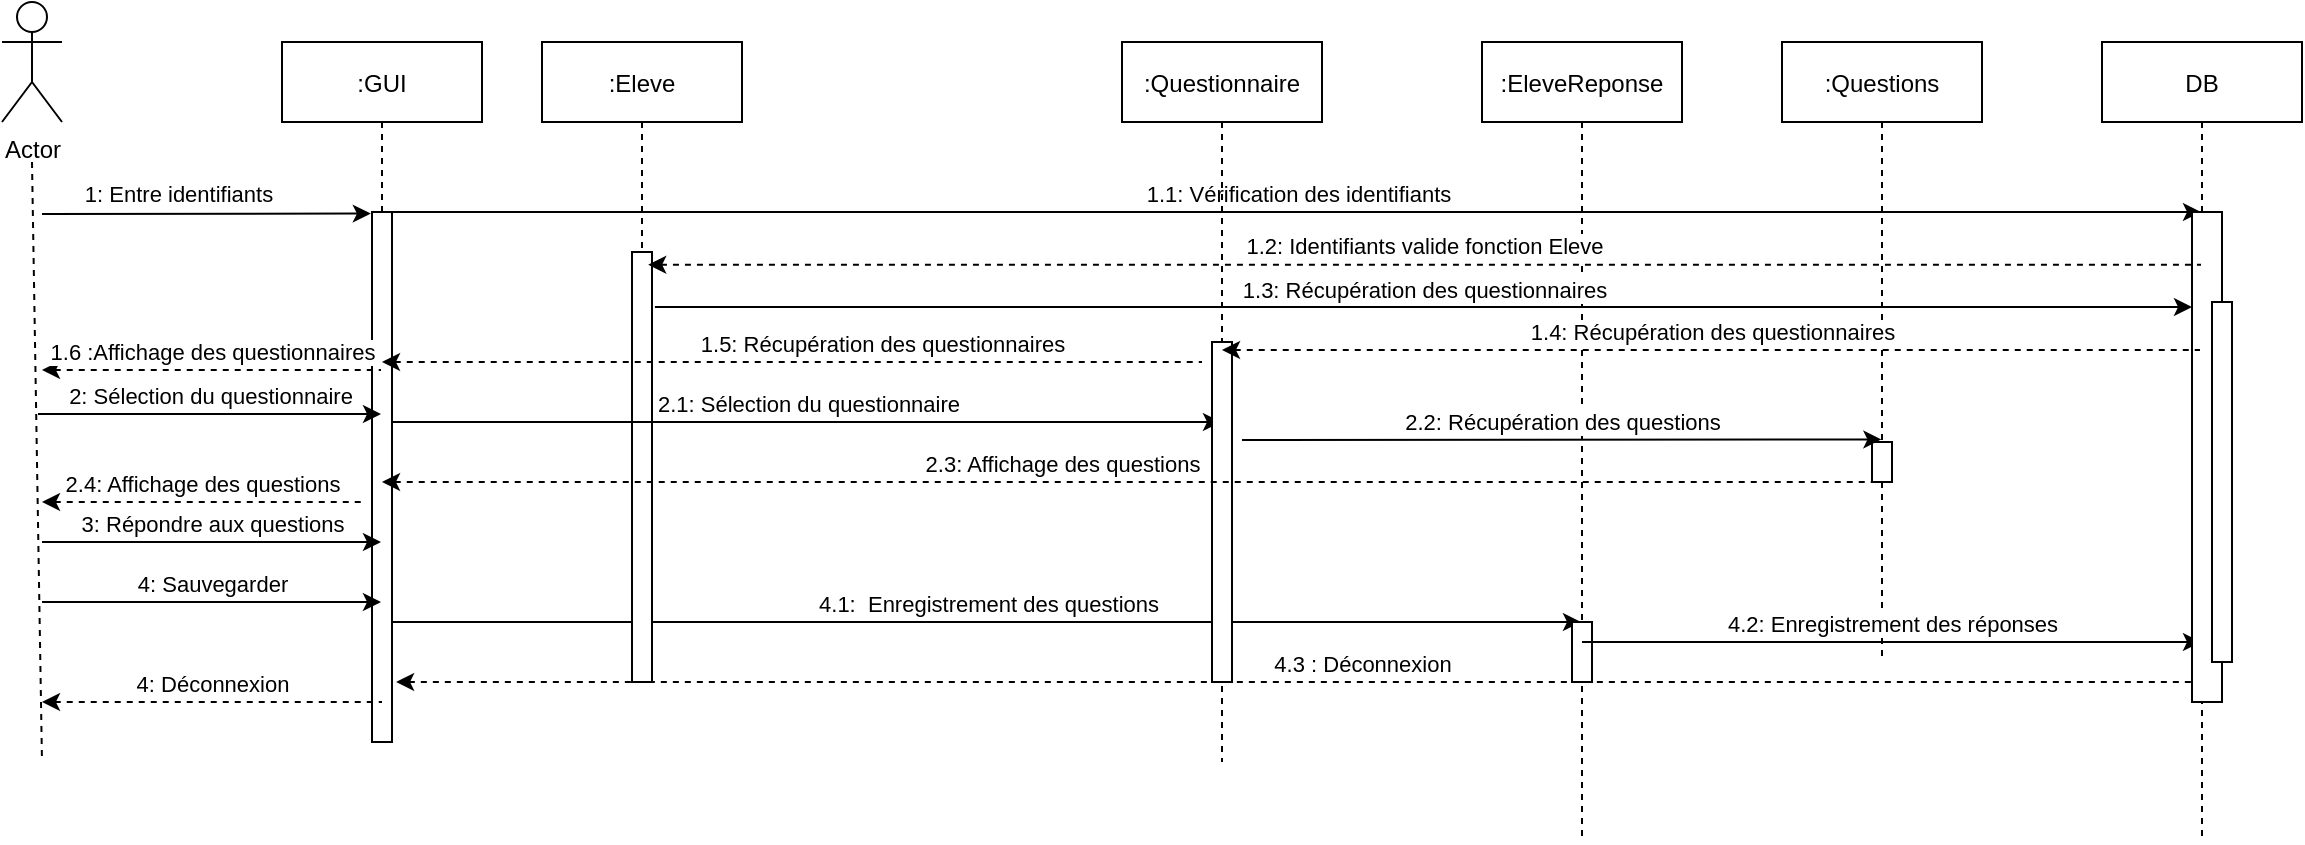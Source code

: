 <mxfile version="19.0.1" type="github"><diagram id="kgpKYQtTHZ0yAKxKKP6v" name="Page-1"><mxGraphModel dx="1573" dy="638" grid="1" gridSize="10" guides="1" tooltips="1" connect="1" arrows="1" fold="1" page="1" pageScale="1" pageWidth="850" pageHeight="1100" math="0" shadow="0"><root><mxCell id="0"/><mxCell id="1" parent="0"/><mxCell id="3nuBFxr9cyL0pnOWT2aG-1" value=":GUI" style="shape=umlLifeline;perimeter=lifelinePerimeter;container=1;collapsible=0;recursiveResize=0;rounded=0;shadow=0;strokeWidth=1;" parent="1" vertex="1"><mxGeometry x="170" y="80" width="100" height="350" as="geometry"/></mxCell><mxCell id="3nuBFxr9cyL0pnOWT2aG-2" value="" style="points=[];perimeter=orthogonalPerimeter;rounded=0;shadow=0;strokeWidth=1;" parent="3nuBFxr9cyL0pnOWT2aG-1" vertex="1"><mxGeometry x="45" y="85" width="10" height="265" as="geometry"/></mxCell><mxCell id="184CYNBAIXT3_2iwbybo-1" value="1.1: Vérification des identifiants" style="endArrow=classic;html=1;rounded=0;verticalAlign=bottom;" edge="1" parent="3nuBFxr9cyL0pnOWT2aG-1" target="P18yLKEyk5E9OTwKpfp2-25"><mxGeometry width="50" height="50" relative="1" as="geometry"><mxPoint x="55" y="85" as="sourcePoint"/><mxPoint x="210" y="85" as="targetPoint"/></mxGeometry></mxCell><mxCell id="184CYNBAIXT3_2iwbybo-11" value="4.1:&amp;nbsp; Enregistrement des questions" style="endArrow=classic;html=1;rounded=0;verticalAlign=bottom;" edge="1" parent="3nuBFxr9cyL0pnOWT2aG-1" target="P18yLKEyk5E9OTwKpfp2-5"><mxGeometry width="50" height="50" relative="1" as="geometry"><mxPoint x="55" y="290" as="sourcePoint"/><mxPoint x="210" y="290" as="targetPoint"/></mxGeometry></mxCell><mxCell id="3nuBFxr9cyL0pnOWT2aG-5" value=":Eleve" style="shape=umlLifeline;perimeter=lifelinePerimeter;container=1;collapsible=0;recursiveResize=0;rounded=0;shadow=0;strokeWidth=1;" parent="1" vertex="1"><mxGeometry x="300" y="80" width="100" height="320" as="geometry"/></mxCell><mxCell id="3nuBFxr9cyL0pnOWT2aG-6" value="" style="points=[];perimeter=orthogonalPerimeter;rounded=0;shadow=0;strokeWidth=1;" parent="3nuBFxr9cyL0pnOWT2aG-5" vertex="1"><mxGeometry x="45" y="105" width="10" height="215" as="geometry"/></mxCell><mxCell id="184CYNBAIXT3_2iwbybo-7" value="2.1: Sélection du questionnaire" style="endArrow=classic;html=1;rounded=0;verticalAlign=bottom;" edge="1" parent="3nuBFxr9cyL0pnOWT2aG-5" target="P18yLKEyk5E9OTwKpfp2-1"><mxGeometry width="50" height="50" relative="1" as="geometry"><mxPoint x="-75" y="190" as="sourcePoint"/><mxPoint x="80" y="190" as="targetPoint"/></mxGeometry></mxCell><mxCell id="P18yLKEyk5E9OTwKpfp2-1" value=":Questionnaire" style="shape=umlLifeline;perimeter=lifelinePerimeter;container=1;collapsible=0;recursiveResize=0;rounded=0;shadow=0;strokeWidth=1;" parent="1" vertex="1"><mxGeometry x="590" y="80" width="100" height="360" as="geometry"/></mxCell><mxCell id="184CYNBAIXT3_2iwbybo-5" value="" style="points=[];perimeter=orthogonalPerimeter;rounded=0;shadow=0;strokeWidth=1;" vertex="1" parent="P18yLKEyk5E9OTwKpfp2-1"><mxGeometry x="45" y="150" width="10" height="170" as="geometry"/></mxCell><mxCell id="P18yLKEyk5E9OTwKpfp2-5" value=":EleveReponse" style="shape=umlLifeline;perimeter=lifelinePerimeter;container=1;collapsible=0;recursiveResize=0;rounded=0;shadow=0;strokeWidth=1;" parent="1" vertex="1"><mxGeometry x="770" y="80" width="100" height="400" as="geometry"/></mxCell><mxCell id="184CYNBAIXT3_2iwbybo-15" value="" style="points=[];perimeter=orthogonalPerimeter;rounded=0;shadow=0;strokeWidth=1;" vertex="1" parent="P18yLKEyk5E9OTwKpfp2-5"><mxGeometry x="45" y="290" width="10" height="30" as="geometry"/></mxCell><mxCell id="P18yLKEyk5E9OTwKpfp2-11" value="Actor" style="shape=umlActor;verticalLabelPosition=bottom;verticalAlign=top;html=1;outlineConnect=0;" parent="1" vertex="1"><mxGeometry x="30" y="60" width="30" height="60" as="geometry"/></mxCell><mxCell id="P18yLKEyk5E9OTwKpfp2-12" value="" style="endArrow=none;dashed=1;html=1;rounded=0;" parent="1" edge="1"><mxGeometry width="50" height="50" relative="1" as="geometry"><mxPoint x="45" y="140" as="sourcePoint"/><mxPoint x="50" y="440" as="targetPoint"/></mxGeometry></mxCell><mxCell id="P18yLKEyk5E9OTwKpfp2-14" value=":Questions" style="shape=umlLifeline;perimeter=lifelinePerimeter;container=1;collapsible=0;recursiveResize=0;rounded=0;shadow=0;strokeWidth=1;" parent="1" vertex="1"><mxGeometry x="920" y="80" width="100" height="310" as="geometry"/></mxCell><mxCell id="184CYNBAIXT3_2iwbybo-10" value="2.3: Affichage des questions" style="endArrow=none;html=1;rounded=0;startArrow=classic;startFill=1;endFill=0;dashed=1;verticalAlign=bottom;" edge="1" parent="P18yLKEyk5E9OTwKpfp2-14" source="3nuBFxr9cyL0pnOWT2aG-1"><mxGeometry x="-0.093" width="50" height="50" relative="1" as="geometry"><mxPoint x="-180" y="220" as="sourcePoint"/><mxPoint x="50" y="220" as="targetPoint"/><mxPoint as="offset"/></mxGeometry></mxCell><mxCell id="184CYNBAIXT3_2iwbybo-12" value="4.2: Enregistrement des réponses" style="endArrow=classic;html=1;rounded=0;verticalAlign=bottom;" edge="1" parent="P18yLKEyk5E9OTwKpfp2-14" target="P18yLKEyk5E9OTwKpfp2-25"><mxGeometry width="50" height="50" relative="1" as="geometry"><mxPoint x="-100" y="300" as="sourcePoint"/><mxPoint x="55" y="300" as="targetPoint"/></mxGeometry></mxCell><mxCell id="184CYNBAIXT3_2iwbybo-14" value="" style="points=[];perimeter=orthogonalPerimeter;rounded=0;shadow=0;strokeWidth=1;" vertex="1" parent="P18yLKEyk5E9OTwKpfp2-14"><mxGeometry x="45" y="200" width="10" height="20" as="geometry"/></mxCell><mxCell id="P18yLKEyk5E9OTwKpfp2-16" value="" style="endArrow=classic;html=1;rounded=0;verticalAlign=bottom;entryX=-0.059;entryY=0.003;entryDx=0;entryDy=0;entryPerimeter=0;" parent="1" target="3nuBFxr9cyL0pnOWT2aG-2" edge="1"><mxGeometry width="50" height="50" relative="1" as="geometry"><mxPoint x="50" y="166" as="sourcePoint"/><mxPoint x="160" y="170" as="targetPoint"/></mxGeometry></mxCell><mxCell id="P18yLKEyk5E9OTwKpfp2-20" value="1: Entre identifiants" style="edgeLabel;html=1;align=center;verticalAlign=middle;resizable=0;points=[];" parent="P18yLKEyk5E9OTwKpfp2-16" vertex="1" connectable="0"><mxGeometry x="-0.297" y="2" relative="1" as="geometry"><mxPoint x="10" y="-8" as="offset"/></mxGeometry></mxCell><mxCell id="P18yLKEyk5E9OTwKpfp2-25" value="DB" style="shape=umlLifeline;perimeter=lifelinePerimeter;container=1;collapsible=0;recursiveResize=0;rounded=0;shadow=0;strokeWidth=1;" parent="1" vertex="1"><mxGeometry x="1080" y="80" width="100" height="400" as="geometry"/></mxCell><mxCell id="P18yLKEyk5E9OTwKpfp2-26" value="" style="points=[];perimeter=orthogonalPerimeter;rounded=0;shadow=0;strokeWidth=1;fillColor=default;" parent="P18yLKEyk5E9OTwKpfp2-25" vertex="1"><mxGeometry x="45" y="85" width="15" height="245" as="geometry"/></mxCell><mxCell id="184CYNBAIXT3_2iwbybo-13" value="4.3 : Déconnexion" style="endArrow=none;html=1;rounded=0;startArrow=classic;startFill=1;endFill=0;dashed=1;verticalAlign=bottom;" edge="1" parent="P18yLKEyk5E9OTwKpfp2-25"><mxGeometry x="0.076" width="50" height="50" relative="1" as="geometry"><mxPoint x="-852.943" y="320" as="sourcePoint"/><mxPoint x="45" y="320" as="targetPoint"/><mxPoint as="offset"/></mxGeometry></mxCell><mxCell id="P18yLKEyk5E9OTwKpfp2-34" value="1.6 :Affichage des questionnaires" style="endArrow=none;html=1;rounded=0;startArrow=classic;startFill=1;endFill=0;dashed=1;verticalAlign=bottom;" parent="1" target="3nuBFxr9cyL0pnOWT2aG-1" edge="1"><mxGeometry width="50" height="50" relative="1" as="geometry"><mxPoint x="50" y="244" as="sourcePoint"/><mxPoint x="250" y="240" as="targetPoint"/></mxGeometry></mxCell><mxCell id="P18yLKEyk5E9OTwKpfp2-35" value="2: Sélection du questionnaire" style="endArrow=classic;html=1;rounded=0;verticalAlign=bottom;" parent="1" target="3nuBFxr9cyL0pnOWT2aG-1" edge="1"><mxGeometry width="50" height="50" relative="1" as="geometry"><mxPoint x="48" y="266" as="sourcePoint"/><mxPoint x="205" y="270" as="targetPoint"/></mxGeometry></mxCell><mxCell id="P18yLKEyk5E9OTwKpfp2-38" value="2.4: Affichage des questions" style="endArrow=none;html=1;rounded=0;startArrow=classic;startFill=1;endFill=0;dashed=1;verticalAlign=bottom;" parent="1" edge="1"><mxGeometry width="50" height="50" relative="1" as="geometry"><mxPoint x="50" y="310" as="sourcePoint"/><mxPoint x="210" y="310" as="targetPoint"/></mxGeometry></mxCell><mxCell id="P18yLKEyk5E9OTwKpfp2-39" value="3: Répondre aux questions" style="endArrow=classic;html=1;rounded=0;verticalAlign=bottom;" parent="1" target="3nuBFxr9cyL0pnOWT2aG-1" edge="1"><mxGeometry width="50" height="50" relative="1" as="geometry"><mxPoint x="50" y="330" as="sourcePoint"/><mxPoint x="205" y="330" as="targetPoint"/></mxGeometry></mxCell><mxCell id="P18yLKEyk5E9OTwKpfp2-41" value="4: Sauvegarder" style="endArrow=classic;html=1;rounded=0;verticalAlign=bottom;" parent="1" target="3nuBFxr9cyL0pnOWT2aG-1" edge="1"><mxGeometry width="50" height="50" relative="1" as="geometry"><mxPoint x="50" y="360" as="sourcePoint"/><mxPoint x="205" y="360" as="targetPoint"/></mxGeometry></mxCell><mxCell id="P18yLKEyk5E9OTwKpfp2-42" value="4: Déconnexion" style="endArrow=none;html=1;rounded=0;startArrow=classic;startFill=1;endFill=0;dashed=1;exitX=1.161;exitY=-0.001;exitDx=0;exitDy=0;exitPerimeter=0;verticalAlign=bottom;" parent="1" edge="1"><mxGeometry width="50" height="50" relative="1" as="geometry"><mxPoint x="50" y="410" as="sourcePoint"/><mxPoint x="220" y="410" as="targetPoint"/></mxGeometry></mxCell><mxCell id="184CYNBAIXT3_2iwbybo-2" value="1.2: Identifiants valide fonction Eleve" style="endArrow=none;html=1;rounded=0;startArrow=classic;startFill=1;endFill=0;dashed=1;exitX=0.531;exitY=0.348;exitDx=0;exitDy=0;exitPerimeter=0;verticalAlign=bottom;" edge="1" parent="1" source="3nuBFxr9cyL0pnOWT2aG-5" target="P18yLKEyk5E9OTwKpfp2-25"><mxGeometry width="50" height="50" relative="1" as="geometry"><mxPoint x="880" y="190" as="sourcePoint"/><mxPoint x="1110" y="190" as="targetPoint"/></mxGeometry></mxCell><mxCell id="184CYNBAIXT3_2iwbybo-3" value="1.3: Récupération des questionnaires" style="endArrow=classic;html=1;rounded=0;verticalAlign=bottom;exitX=1.146;exitY=0.128;exitDx=0;exitDy=0;exitPerimeter=0;" edge="1" parent="1" source="3nuBFxr9cyL0pnOWT2aG-6" target="P18yLKEyk5E9OTwKpfp2-26"><mxGeometry width="50" height="50" relative="1" as="geometry"><mxPoint x="348" y="220" as="sourcePoint"/><mxPoint x="503" y="220" as="targetPoint"/></mxGeometry></mxCell><mxCell id="184CYNBAIXT3_2iwbybo-6" value="1.5: Récupération des questionnaires" style="endArrow=none;html=1;rounded=0;startArrow=classic;startFill=1;endFill=0;dashed=1;verticalAlign=bottom;" edge="1" parent="1" source="3nuBFxr9cyL0pnOWT2aG-1"><mxGeometry x="0.22" width="50" height="50" relative="1" as="geometry"><mxPoint x="400" y="240" as="sourcePoint"/><mxPoint x="630" y="240" as="targetPoint"/><mxPoint as="offset"/></mxGeometry></mxCell><mxCell id="184CYNBAIXT3_2iwbybo-8" value="2.2: Récupération des questions" style="endArrow=classic;html=1;rounded=0;verticalAlign=bottom;entryX=0.497;entryY=0.641;entryDx=0;entryDy=0;entryPerimeter=0;" edge="1" parent="1" target="P18yLKEyk5E9OTwKpfp2-14"><mxGeometry width="50" height="50" relative="1" as="geometry"><mxPoint x="650" y="279" as="sourcePoint"/><mxPoint x="795" y="280" as="targetPoint"/></mxGeometry></mxCell><mxCell id="184CYNBAIXT3_2iwbybo-4" value="1.4: Récupération des questionnaires" style="endArrow=none;html=1;rounded=0;startArrow=classic;startFill=1;endFill=0;dashed=1;verticalAlign=bottom;shadow=0;sketch=0;" edge="1" parent="1" source="P18yLKEyk5E9OTwKpfp2-1"><mxGeometry width="50" height="50" relative="1" as="geometry"><mxPoint x="640" y="234.66" as="sourcePoint"/><mxPoint x="1129" y="234" as="targetPoint"/></mxGeometry></mxCell><mxCell id="184CYNBAIXT3_2iwbybo-9" value="" style="points=[];perimeter=orthogonalPerimeter;rounded=0;shadow=0;strokeWidth=1;" vertex="1" parent="1"><mxGeometry x="1135" y="210" width="10" height="180" as="geometry"/></mxCell></root></mxGraphModel></diagram></mxfile>